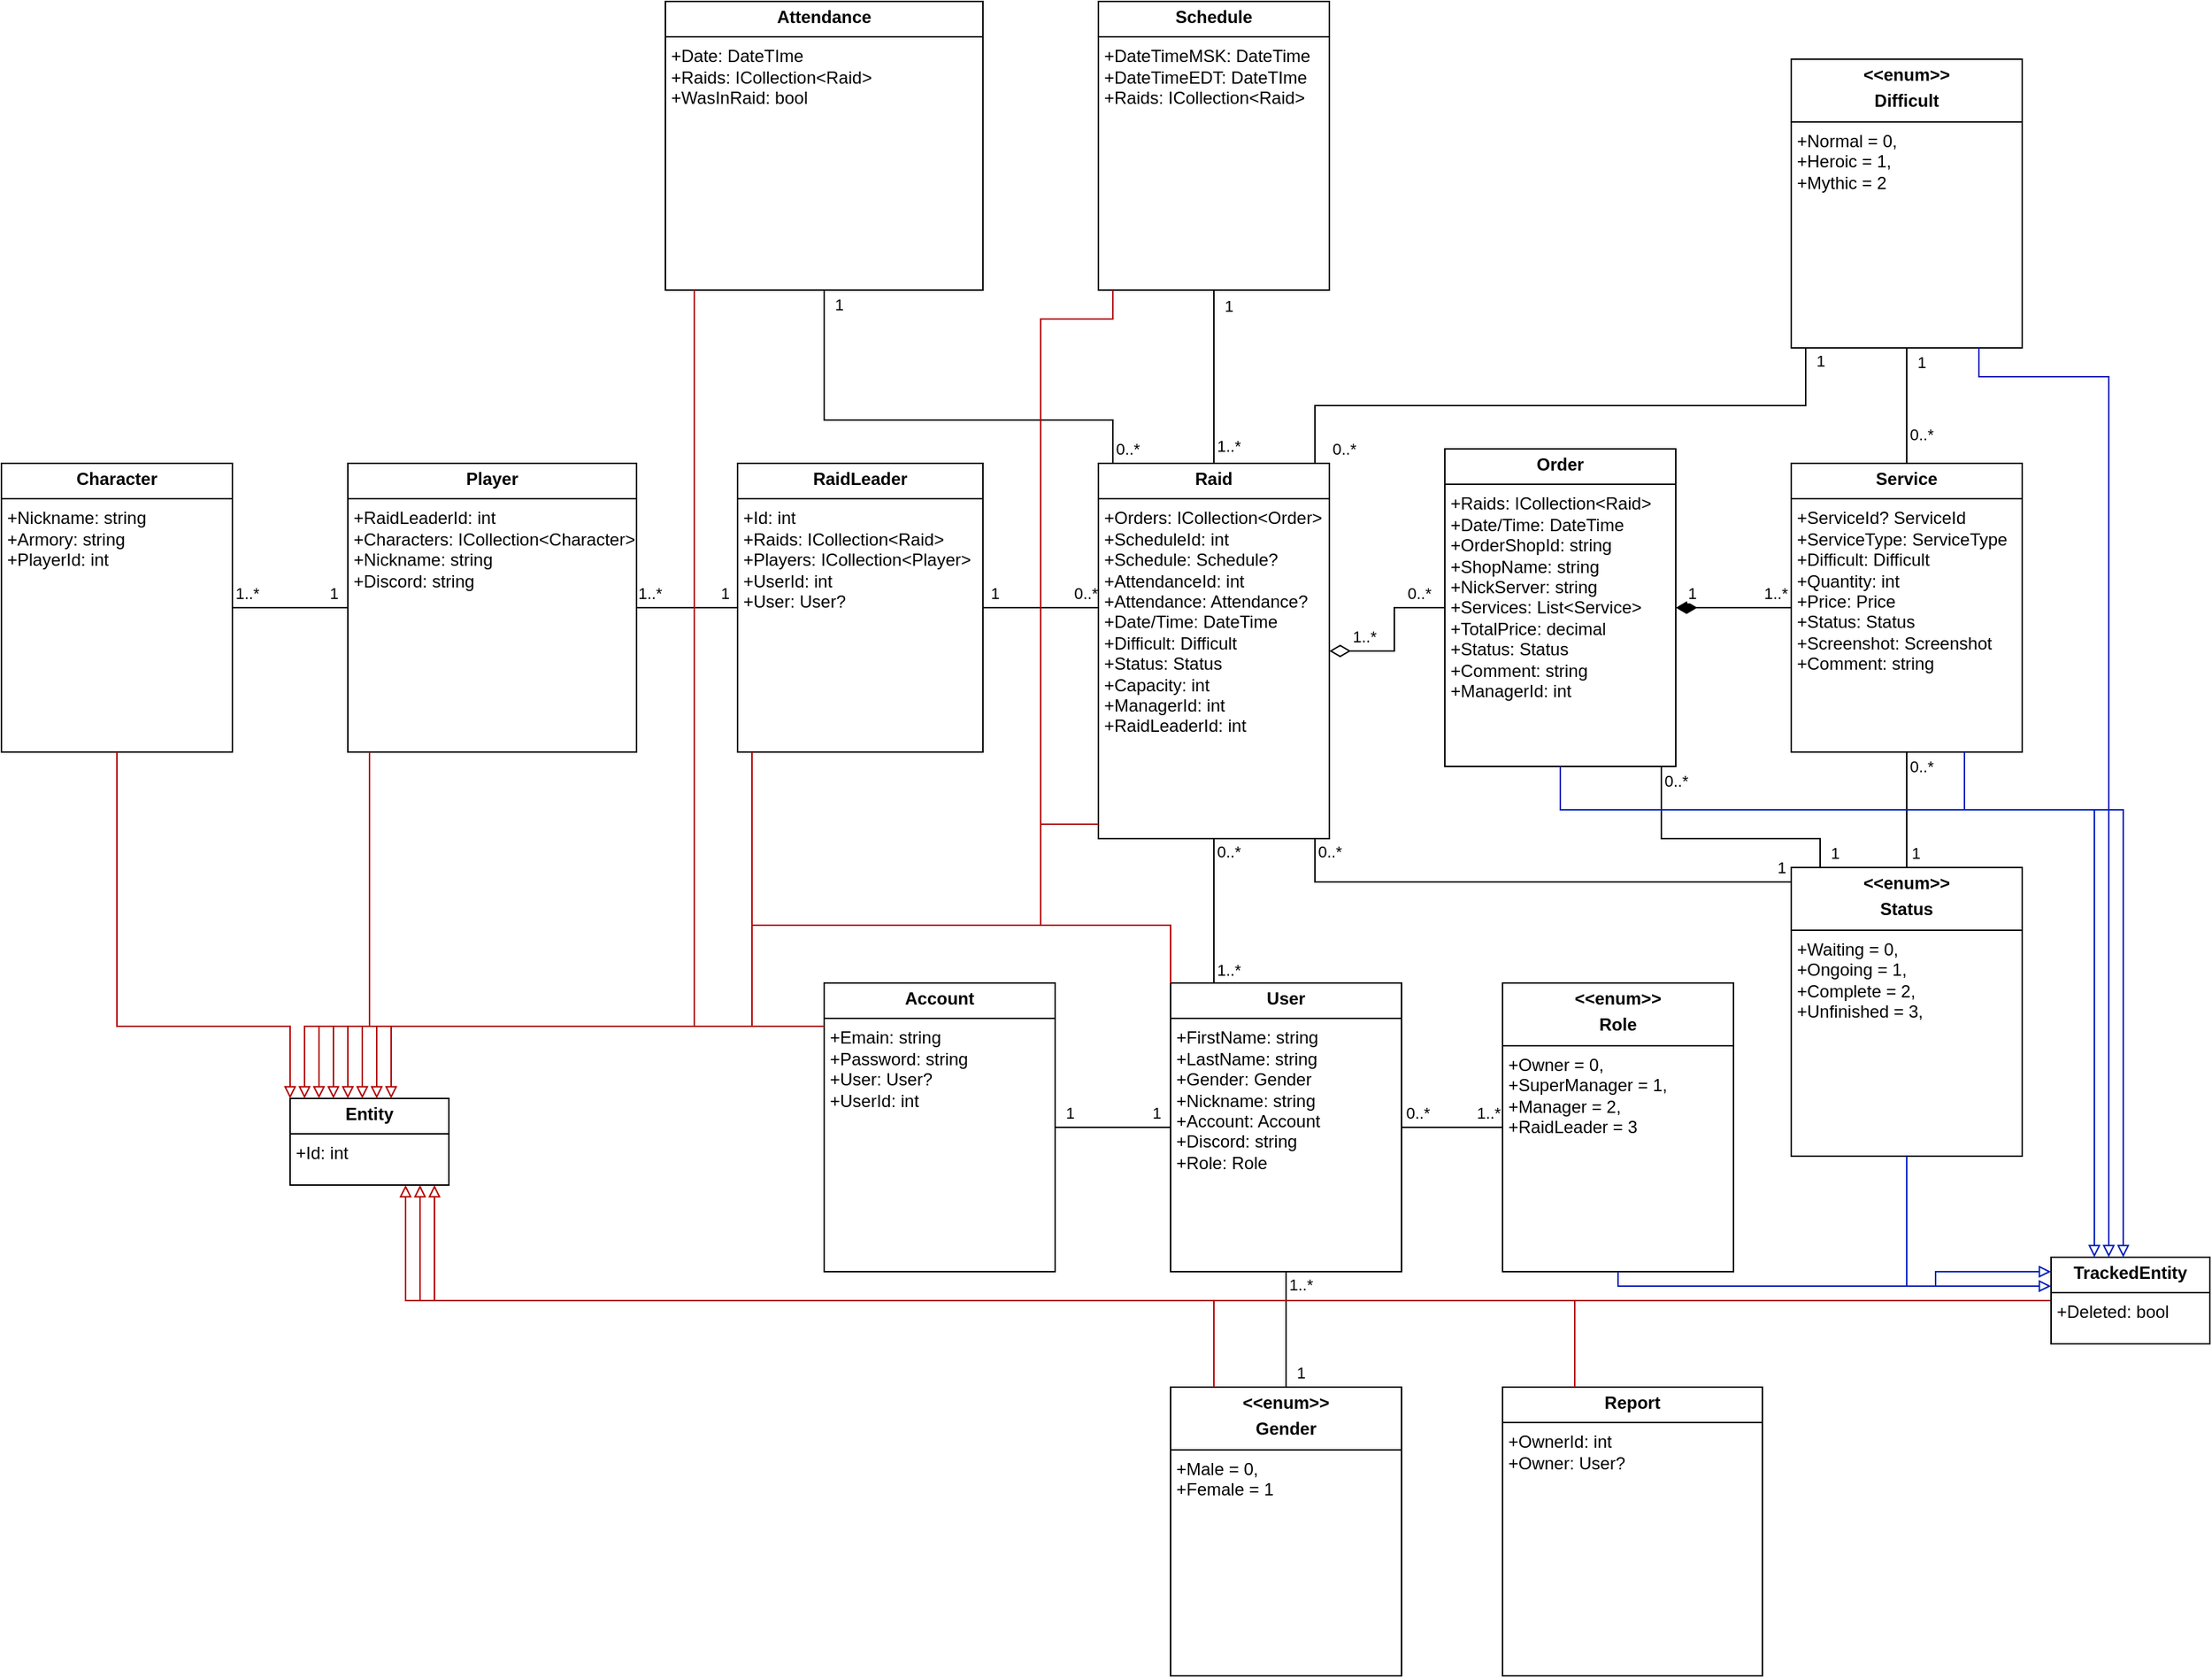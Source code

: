 <mxfile version="24.4.4" type="device">
  <diagram id="77C288hJzW4obfr29q6k" name="Страница — 1">
    <mxGraphModel dx="2595" dy="1624" grid="1" gridSize="10" guides="1" tooltips="1" connect="1" arrows="1" fold="1" page="1" pageScale="1" pageWidth="1169" pageHeight="827" math="0" shadow="0">
      <root>
        <mxCell id="0" />
        <mxCell id="1" parent="0" />
        <mxCell id="-LpLI6Wsh7tTM9T4UiT6-4" value="" style="edgeStyle=orthogonalEdgeStyle;rounded=0;orthogonalLoop=1;jettySize=auto;html=1;endArrow=diamondThin;endFill=0;startSize=6;endSize=12;" parent="1" source="k0Ee0VnrwTGtNqlD-m8w-1" target="zQSbb0ZGz_UOgyu7kRaQ-18" edge="1">
          <mxGeometry relative="1" as="geometry" />
        </mxCell>
        <mxCell id="-LpLI6Wsh7tTM9T4UiT6-5" value="1..*" style="edgeLabel;html=1;align=center;verticalAlign=middle;resizable=0;points=[];" parent="-LpLI6Wsh7tTM9T4UiT6-4" vertex="1" connectable="0">
          <mxGeometry x="0.757" relative="1" as="geometry">
            <mxPoint x="10" y="-10" as="offset" />
          </mxGeometry>
        </mxCell>
        <mxCell id="-LpLI6Wsh7tTM9T4UiT6-6" value="0..*" style="edgeLabel;html=1;align=center;verticalAlign=middle;resizable=0;points=[];" parent="-LpLI6Wsh7tTM9T4UiT6-4" vertex="1" connectable="0">
          <mxGeometry x="-0.443" y="1" relative="1" as="geometry">
            <mxPoint x="12" y="-11" as="offset" />
          </mxGeometry>
        </mxCell>
        <mxCell id="k0Ee0VnrwTGtNqlD-m8w-1" value="&lt;p style=&quot;margin:0px;margin-top:4px;text-align:center;&quot;&gt;&lt;b&gt;Order&lt;/b&gt;&lt;/p&gt;&lt;hr size=&quot;1&quot; style=&quot;border-style:solid;&quot;&gt;&lt;p style=&quot;margin:0px;margin-left:4px;&quot;&gt;+Raids: ICollection&amp;lt;Raid&amp;gt;&lt;/p&gt;&lt;p style=&quot;margin:0px;margin-left:4px;&quot;&gt;&lt;span style=&quot;background-color: initial;&quot;&gt;+Date/Time: DateTime&lt;/span&gt;&lt;br&gt;&lt;/p&gt;&lt;p style=&quot;margin:0px;margin-left:4px;&quot;&gt;+OrderShopId: string&lt;/p&gt;&lt;p style=&quot;margin:0px;margin-left:4px;&quot;&gt;+ShopName: string&lt;/p&gt;&lt;p style=&quot;margin:0px;margin-left:4px;&quot;&gt;+NickServer: string&lt;/p&gt;&lt;p style=&quot;margin:0px;margin-left:4px;&quot;&gt;+Services: List&amp;lt;Service&amp;gt;&lt;br&gt;+TotalPrice: decimal&lt;/p&gt;&lt;p style=&quot;margin:0px;margin-left:4px;&quot;&gt;+Status: Status&lt;/p&gt;&lt;p style=&quot;margin:0px;margin-left:4px;&quot;&gt;+Comment: string&lt;/p&gt;&lt;p style=&quot;margin:0px;margin-left:4px;&quot;&gt;+ManagerId: int&lt;/p&gt;" style="verticalAlign=top;align=left;overflow=fill;html=1;whiteSpace=wrap;" parent="1" vertex="1">
          <mxGeometry x="960" y="110" width="160" height="220" as="geometry" />
        </mxCell>
        <mxCell id="-LpLI6Wsh7tTM9T4UiT6-1" style="edgeStyle=orthogonalEdgeStyle;rounded=0;orthogonalLoop=1;jettySize=auto;html=1;endArrow=diamondThin;endFill=1;startSize=6;endSize=12;" parent="1" source="k0Ee0VnrwTGtNqlD-m8w-2" target="k0Ee0VnrwTGtNqlD-m8w-1" edge="1">
          <mxGeometry relative="1" as="geometry" />
        </mxCell>
        <mxCell id="-LpLI6Wsh7tTM9T4UiT6-2" value="1" style="edgeLabel;html=1;align=center;verticalAlign=middle;resizable=0;points=[];" parent="-LpLI6Wsh7tTM9T4UiT6-1" vertex="1" connectable="0">
          <mxGeometry x="0.617" relative="1" as="geometry">
            <mxPoint x="-5" y="-10" as="offset" />
          </mxGeometry>
        </mxCell>
        <mxCell id="-LpLI6Wsh7tTM9T4UiT6-3" value="1..*" style="edgeLabel;html=1;align=center;verticalAlign=middle;resizable=0;points=[];" parent="-LpLI6Wsh7tTM9T4UiT6-1" vertex="1" connectable="0">
          <mxGeometry x="-0.717" y="-1" relative="1" as="geometry">
            <mxPoint y="-9" as="offset" />
          </mxGeometry>
        </mxCell>
        <mxCell id="k0Ee0VnrwTGtNqlD-m8w-2" value="&lt;p style=&quot;margin:0px;margin-top:4px;text-align:center;&quot;&gt;&lt;b&gt;Service&lt;/b&gt;&lt;/p&gt;&lt;hr size=&quot;1&quot; style=&quot;border-style:solid;&quot;&gt;&lt;p style=&quot;margin:0px;margin-left:4px;&quot;&gt;+ServiceId? ServiceId&lt;/p&gt;&lt;p style=&quot;margin:0px;margin-left:4px;&quot;&gt;+ServiceType: ServiceType&lt;/p&gt;&lt;p style=&quot;margin:0px;margin-left:4px;&quot;&gt;+Difficult: Difficult&lt;/p&gt;&lt;p style=&quot;margin:0px;margin-left:4px;&quot;&gt;+Quantity: int&lt;/p&gt;&lt;p style=&quot;margin:0px;margin-left:4px;&quot;&gt;+Price: Price&lt;br&gt;+Status: Status&lt;/p&gt;&lt;p style=&quot;margin:0px;margin-left:4px;&quot;&gt;+Screenshot: Screenshot&lt;br&gt;&lt;/p&gt;&lt;p style=&quot;margin:0px;margin-left:4px;&quot;&gt;+Comment: string&lt;/p&gt;&lt;p style=&quot;margin:0px;margin-left:4px;&quot;&gt;&lt;br&gt;&lt;/p&gt;&lt;p style=&quot;margin:0px;margin-left:4px;&quot;&gt;&lt;br&gt;&lt;/p&gt;" style="verticalAlign=top;align=left;overflow=fill;html=1;whiteSpace=wrap;" parent="1" vertex="1">
          <mxGeometry x="1200" y="120" width="160" height="200" as="geometry" />
        </mxCell>
        <mxCell id="-LpLI6Wsh7tTM9T4UiT6-44" value="" style="edgeStyle=orthogonalEdgeStyle;rounded=0;orthogonalLoop=1;jettySize=auto;html=1;endArrow=none;endFill=0;" parent="1" source="zQSbb0ZGz_UOgyu7kRaQ-4" target="_yLJsXM8asYsxj5FulAV-17" edge="1">
          <mxGeometry relative="1" as="geometry" />
        </mxCell>
        <mxCell id="-LpLI6Wsh7tTM9T4UiT6-45" value="1" style="edgeLabel;html=1;align=center;verticalAlign=middle;resizable=0;points=[];" parent="-LpLI6Wsh7tTM9T4UiT6-44" vertex="1" connectable="0">
          <mxGeometry x="0.529" y="1" relative="1" as="geometry">
            <mxPoint x="9" y="9" as="offset" />
          </mxGeometry>
        </mxCell>
        <mxCell id="-LpLI6Wsh7tTM9T4UiT6-46" value="1..*" style="edgeLabel;html=1;align=center;verticalAlign=middle;resizable=0;points=[];" parent="-LpLI6Wsh7tTM9T4UiT6-44" vertex="1" connectable="0">
          <mxGeometry x="-0.775" y="1" relative="1" as="geometry">
            <mxPoint x="9" as="offset" />
          </mxGeometry>
        </mxCell>
        <mxCell id="-LpLI6Wsh7tTM9T4UiT6-47" value="" style="edgeStyle=orthogonalEdgeStyle;rounded=0;orthogonalLoop=1;jettySize=auto;html=1;endArrow=none;endFill=0;" parent="1" source="zQSbb0ZGz_UOgyu7kRaQ-4" target="_yLJsXM8asYsxj5FulAV-16" edge="1">
          <mxGeometry relative="1" as="geometry" />
        </mxCell>
        <mxCell id="-LpLI6Wsh7tTM9T4UiT6-48" value="1" style="edgeLabel;html=1;align=center;verticalAlign=middle;resizable=0;points=[];" parent="-LpLI6Wsh7tTM9T4UiT6-47" vertex="1" connectable="0">
          <mxGeometry x="-0.232" relative="1" as="geometry">
            <mxPoint x="20" y="-10" as="offset" />
          </mxGeometry>
        </mxCell>
        <mxCell id="-LpLI6Wsh7tTM9T4UiT6-49" value="1" style="edgeLabel;html=1;align=center;verticalAlign=middle;resizable=0;points=[];" parent="-LpLI6Wsh7tTM9T4UiT6-47" vertex="1" connectable="0">
          <mxGeometry x="0.508" y="2" relative="1" as="geometry">
            <mxPoint x="-10" y="-12" as="offset" />
          </mxGeometry>
        </mxCell>
        <mxCell id="OjiHCSG1bCC7971OdLfZ-1" style="edgeStyle=orthogonalEdgeStyle;rounded=0;orthogonalLoop=1;jettySize=auto;html=1;endArrow=none;endFill=0;" parent="1" source="zQSbb0ZGz_UOgyu7kRaQ-4" target="zQSbb0ZGz_UOgyu7kRaQ-18" edge="1">
          <mxGeometry relative="1" as="geometry">
            <Array as="points">
              <mxPoint x="800" y="450" />
              <mxPoint x="800" y="450" />
            </Array>
          </mxGeometry>
        </mxCell>
        <mxCell id="OjiHCSG1bCC7971OdLfZ-5" value="0..*" style="edgeLabel;html=1;align=center;verticalAlign=middle;resizable=0;points=[];" parent="OjiHCSG1bCC7971OdLfZ-1" vertex="1" connectable="0">
          <mxGeometry x="0.825" relative="1" as="geometry">
            <mxPoint x="10" as="offset" />
          </mxGeometry>
        </mxCell>
        <mxCell id="OjiHCSG1bCC7971OdLfZ-6" value="1..*" style="edgeLabel;html=1;align=center;verticalAlign=middle;resizable=0;points=[];" parent="OjiHCSG1bCC7971OdLfZ-1" vertex="1" connectable="0">
          <mxGeometry x="-0.819" relative="1" as="geometry">
            <mxPoint x="10" as="offset" />
          </mxGeometry>
        </mxCell>
        <mxCell id="zQSbb0ZGz_UOgyu7kRaQ-4" value="&lt;p style=&quot;margin:0px;margin-top:4px;text-align:center;&quot;&gt;&lt;b&gt;User&lt;/b&gt;&lt;/p&gt;&lt;hr size=&quot;1&quot; style=&quot;border-style:solid;&quot;&gt;&lt;p style=&quot;margin:0px;margin-left:4px;&quot;&gt;+FirstName: string&lt;br&gt;+LastName: string&lt;br&gt;+Gender: Gender&lt;/p&gt;&lt;p style=&quot;margin:0px;margin-left:4px;&quot;&gt;+Nickname: string&lt;br&gt;&lt;/p&gt;&lt;p style=&quot;margin:0px;margin-left:4px;&quot;&gt;+Account: Account&lt;/p&gt;&lt;p style=&quot;margin: 0px 0px 0px 4px;&quot;&gt;+Discord: string&lt;/p&gt;&lt;p style=&quot;margin: 0px 0px 0px 4px;&quot;&gt;+Role: Role&lt;/p&gt;&lt;div&gt;&lt;br&gt;&lt;/div&gt;&lt;div&gt;&lt;br&gt;&lt;/div&gt;" style="verticalAlign=top;align=left;overflow=fill;html=1;whiteSpace=wrap;" parent="1" vertex="1">
          <mxGeometry x="770" y="480" width="160" height="200" as="geometry" />
        </mxCell>
        <mxCell id="-LpLI6Wsh7tTM9T4UiT6-7" value="" style="edgeStyle=orthogonalEdgeStyle;rounded=0;orthogonalLoop=1;jettySize=auto;html=1;endArrow=none;endFill=0;" parent="1" source="zQSbb0ZGz_UOgyu7kRaQ-18" target="zQSbb0ZGz_UOgyu7kRaQ-19" edge="1">
          <mxGeometry relative="1" as="geometry">
            <Array as="points">
              <mxPoint x="680" y="220" />
              <mxPoint x="680" y="220" />
            </Array>
          </mxGeometry>
        </mxCell>
        <mxCell id="-LpLI6Wsh7tTM9T4UiT6-8" value="1" style="edgeLabel;html=1;align=center;verticalAlign=middle;resizable=0;points=[];" parent="-LpLI6Wsh7tTM9T4UiT6-7" vertex="1" connectable="0">
          <mxGeometry x="0.785" relative="1" as="geometry">
            <mxPoint x="-1" y="-10" as="offset" />
          </mxGeometry>
        </mxCell>
        <mxCell id="-LpLI6Wsh7tTM9T4UiT6-9" value="0..*" style="edgeLabel;html=1;align=center;verticalAlign=middle;resizable=0;points=[];" parent="-LpLI6Wsh7tTM9T4UiT6-7" vertex="1" connectable="0">
          <mxGeometry x="-0.829" y="-3" relative="1" as="geometry">
            <mxPoint x="-2" y="-7" as="offset" />
          </mxGeometry>
        </mxCell>
        <mxCell id="-LpLI6Wsh7tTM9T4UiT6-10" value="" style="edgeStyle=orthogonalEdgeStyle;rounded=0;orthogonalLoop=1;jettySize=auto;html=1;endArrow=none;endFill=0;" parent="1" source="zQSbb0ZGz_UOgyu7kRaQ-18" target="zQSbb0ZGz_UOgyu7kRaQ-33" edge="1">
          <mxGeometry relative="1" as="geometry" />
        </mxCell>
        <mxCell id="-LpLI6Wsh7tTM9T4UiT6-11" value="1" style="edgeLabel;html=1;align=center;verticalAlign=middle;resizable=0;points=[];" parent="-LpLI6Wsh7tTM9T4UiT6-10" vertex="1" connectable="0">
          <mxGeometry x="0.746" relative="1" as="geometry">
            <mxPoint x="10" y="-4" as="offset" />
          </mxGeometry>
        </mxCell>
        <mxCell id="-LpLI6Wsh7tTM9T4UiT6-12" value="1..*" style="edgeLabel;html=1;align=center;verticalAlign=middle;resizable=0;points=[];" parent="-LpLI6Wsh7tTM9T4UiT6-10" vertex="1" connectable="0">
          <mxGeometry x="-0.527" y="-2" relative="1" as="geometry">
            <mxPoint x="8" y="16" as="offset" />
          </mxGeometry>
        </mxCell>
        <mxCell id="zQSbb0ZGz_UOgyu7kRaQ-18" value="&lt;p style=&quot;margin:0px;margin-top:4px;text-align:center;&quot;&gt;&lt;b&gt;Raid&lt;/b&gt;&lt;/p&gt;&lt;hr size=&quot;1&quot; style=&quot;border-style:solid;&quot;&gt;&lt;p style=&quot;margin:0px;margin-left:4px;&quot;&gt;&lt;span style=&quot;background-color: initial;&quot;&gt;+Orders: ICollection&amp;lt;Order&amp;gt;&lt;/span&gt;&lt;/p&gt;&lt;p style=&quot;margin:0px;margin-left:4px;&quot;&gt;+ScheduleId: int&lt;/p&gt;&lt;p style=&quot;margin:0px;margin-left:4px;&quot;&gt;+Schedule: Schedule?&lt;/p&gt;&lt;p style=&quot;margin:0px;margin-left:4px;&quot;&gt;+AttendanceId: int&lt;/p&gt;&lt;p style=&quot;margin:0px;margin-left:4px;&quot;&gt;+Attendance: Attendance?&lt;/p&gt;&lt;p style=&quot;margin:0px;margin-left:4px;&quot;&gt;&lt;span style=&quot;background-color: initial;&quot;&gt;+Date/Time: DateTime&lt;/span&gt;&lt;/p&gt;&lt;p style=&quot;margin:0px;margin-left:4px;&quot;&gt;+Difficult: Difficult&lt;/p&gt;&lt;p style=&quot;margin:0px;margin-left:4px;&quot;&gt;+Status: Status&lt;/p&gt;&lt;p style=&quot;margin:0px;margin-left:4px;&quot;&gt;+Capacity: int&lt;/p&gt;&lt;p style=&quot;margin:0px;margin-left:4px;&quot;&gt;+ManagerId: int&lt;/p&gt;&lt;p style=&quot;margin:0px;margin-left:4px;&quot;&gt;&lt;span style=&quot;background-color: initial;&quot;&gt;+RaidLeaderId: int&lt;/span&gt;&lt;/p&gt;&lt;p style=&quot;margin:0px;margin-left:4px;&quot;&gt;&lt;br&gt;&lt;/p&gt;" style="verticalAlign=top;align=left;overflow=fill;html=1;whiteSpace=wrap;" parent="1" vertex="1">
          <mxGeometry x="720" y="120" width="160" height="260" as="geometry" />
        </mxCell>
        <mxCell id="zQSbb0ZGz_UOgyu7kRaQ-19" value="&lt;p style=&quot;margin:0px;margin-top:4px;text-align:center;&quot;&gt;&lt;b&gt;RaidLeader&lt;/b&gt;&lt;/p&gt;&lt;hr size=&quot;1&quot; style=&quot;border-style:solid;&quot;&gt;&lt;p style=&quot;margin:0px;margin-left:4px;&quot;&gt;+Id: int&lt;/p&gt;&lt;p style=&quot;margin:0px;margin-left:4px;&quot;&gt;+Raids: ICollection&amp;lt;Raid&amp;gt;&lt;/p&gt;&lt;p style=&quot;margin:0px;margin-left:4px;&quot;&gt;+Players: ICollection&amp;lt;Player&amp;gt;&lt;/p&gt;&lt;p style=&quot;margin:0px;margin-left:4px;&quot;&gt;+UserId: int&lt;/p&gt;&lt;p style=&quot;margin:0px;margin-left:4px;&quot;&gt;+User: User?&lt;/p&gt;" style="verticalAlign=top;align=left;overflow=fill;html=1;whiteSpace=wrap;" parent="1" vertex="1">
          <mxGeometry x="470" y="120" width="170" height="200" as="geometry" />
        </mxCell>
        <mxCell id="-LpLI6Wsh7tTM9T4UiT6-20" value="1" style="edgeStyle=orthogonalEdgeStyle;rounded=0;orthogonalLoop=1;jettySize=auto;html=1;endArrow=none;endFill=0;" parent="1" source="zQSbb0ZGz_UOgyu7kRaQ-20" target="zQSbb0ZGz_UOgyu7kRaQ-18" edge="1">
          <mxGeometry x="-0.938" y="10" relative="1" as="geometry">
            <Array as="points">
              <mxPoint x="530" y="90" />
              <mxPoint x="730" y="90" />
            </Array>
            <mxPoint as="offset" />
          </mxGeometry>
        </mxCell>
        <mxCell id="-LpLI6Wsh7tTM9T4UiT6-21" value="0..*" style="edgeLabel;html=1;align=center;verticalAlign=middle;resizable=0;points=[];" parent="-LpLI6Wsh7tTM9T4UiT6-20" vertex="1" connectable="0">
          <mxGeometry x="0.947" y="3" relative="1" as="geometry">
            <mxPoint x="7" y="-2" as="offset" />
          </mxGeometry>
        </mxCell>
        <mxCell id="zQSbb0ZGz_UOgyu7kRaQ-20" value="&lt;p style=&quot;margin:0px;margin-top:4px;text-align:center;&quot;&gt;&lt;b&gt;Attendance&lt;/b&gt;&lt;/p&gt;&lt;hr size=&quot;1&quot; style=&quot;border-style:solid;&quot;&gt;&lt;p style=&quot;margin:0px;margin-left:4px;&quot;&gt;&lt;span style=&quot;background-color: initial;&quot;&gt;+Date: DateTIme&lt;/span&gt;&lt;br&gt;&lt;/p&gt;&lt;p style=&quot;margin:0px;margin-left:4px;&quot;&gt;+Raids: ICollection&amp;lt;Raid&amp;gt;&lt;/p&gt;&lt;p style=&quot;margin:0px;margin-left:4px;&quot;&gt;+WasInRaid: bool&lt;/p&gt;" style="verticalAlign=top;align=left;overflow=fill;html=1;whiteSpace=wrap;" parent="1" vertex="1">
          <mxGeometry x="420" y="-200" width="220" height="200" as="geometry" />
        </mxCell>
        <mxCell id="-LpLI6Wsh7tTM9T4UiT6-14" value="" style="edgeStyle=orthogonalEdgeStyle;rounded=0;orthogonalLoop=1;jettySize=auto;html=1;endArrow=none;endFill=0;" parent="1" source="zQSbb0ZGz_UOgyu7kRaQ-21" target="zQSbb0ZGz_UOgyu7kRaQ-19" edge="1">
          <mxGeometry relative="1" as="geometry" />
        </mxCell>
        <mxCell id="-LpLI6Wsh7tTM9T4UiT6-15" value="1" style="edgeLabel;html=1;align=center;verticalAlign=middle;resizable=0;points=[];" parent="-LpLI6Wsh7tTM9T4UiT6-14" vertex="1" connectable="0">
          <mxGeometry x="0.742" y="2" relative="1" as="geometry">
            <mxPoint y="-8" as="offset" />
          </mxGeometry>
        </mxCell>
        <mxCell id="-LpLI6Wsh7tTM9T4UiT6-16" value="1..*" style="edgeLabel;html=1;align=center;verticalAlign=middle;resizable=0;points=[];" parent="-LpLI6Wsh7tTM9T4UiT6-14" vertex="1" connectable="0">
          <mxGeometry x="-0.738" y="2" relative="1" as="geometry">
            <mxPoint y="-8" as="offset" />
          </mxGeometry>
        </mxCell>
        <mxCell id="-LpLI6Wsh7tTM9T4UiT6-17" value="" style="edgeStyle=orthogonalEdgeStyle;rounded=0;orthogonalLoop=1;jettySize=auto;html=1;endArrow=none;endFill=0;" parent="1" source="zQSbb0ZGz_UOgyu7kRaQ-21" target="zQSbb0ZGz_UOgyu7kRaQ-22" edge="1">
          <mxGeometry relative="1" as="geometry" />
        </mxCell>
        <mxCell id="-LpLI6Wsh7tTM9T4UiT6-18" value="1..*" style="edgeLabel;html=1;align=center;verticalAlign=middle;resizable=0;points=[];" parent="-LpLI6Wsh7tTM9T4UiT6-17" vertex="1" connectable="0">
          <mxGeometry x="0.613" relative="1" as="geometry">
            <mxPoint x="-6" y="-10" as="offset" />
          </mxGeometry>
        </mxCell>
        <mxCell id="-LpLI6Wsh7tTM9T4UiT6-19" value="1" style="edgeLabel;html=1;align=center;verticalAlign=middle;resizable=0;points=[];" parent="-LpLI6Wsh7tTM9T4UiT6-17" vertex="1" connectable="0">
          <mxGeometry x="-0.471" y="2" relative="1" as="geometry">
            <mxPoint x="11" y="-12" as="offset" />
          </mxGeometry>
        </mxCell>
        <mxCell id="zQSbb0ZGz_UOgyu7kRaQ-21" value="&lt;p style=&quot;margin:0px;margin-top:4px;text-align:center;&quot;&gt;&lt;b&gt;Player&lt;/b&gt;&lt;/p&gt;&lt;hr size=&quot;1&quot; style=&quot;border-style:solid;&quot;&gt;&lt;p style=&quot;margin:0px;margin-left:4px;&quot;&gt;+RaidLeaderId: int&lt;br&gt;&lt;/p&gt;&lt;p style=&quot;margin:0px;margin-left:4px;&quot;&gt;+Characters: ICollection&amp;lt;Character&amp;gt;&lt;br&gt;&lt;/p&gt;&lt;p style=&quot;margin:0px;margin-left:4px;&quot;&gt;+Nickname: string&lt;/p&gt;&lt;p style=&quot;margin:0px;margin-left:4px;&quot;&gt;+Discord: string&lt;/p&gt;&lt;p style=&quot;margin:0px;margin-left:4px;&quot;&gt;&lt;br&gt;&lt;/p&gt;" style="verticalAlign=top;align=left;overflow=fill;html=1;whiteSpace=wrap;" parent="1" vertex="1">
          <mxGeometry x="200" y="120" width="200" height="200" as="geometry" />
        </mxCell>
        <mxCell id="zQSbb0ZGz_UOgyu7kRaQ-22" value="&lt;p style=&quot;margin:0px;margin-top:4px;text-align:center;&quot;&gt;&lt;b&gt;Character&lt;/b&gt;&lt;/p&gt;&lt;hr size=&quot;1&quot; style=&quot;border-style:solid;&quot;&gt;&lt;p style=&quot;margin:0px;margin-left:4px;&quot;&gt;+Nickname: string&lt;br&gt;+Armory: string&lt;br&gt;+PlayerId: int&lt;/p&gt;" style="verticalAlign=top;align=left;overflow=fill;html=1;whiteSpace=wrap;" parent="1" vertex="1">
          <mxGeometry x="-40" y="120" width="160" height="200" as="geometry" />
        </mxCell>
        <mxCell id="zQSbb0ZGz_UOgyu7kRaQ-32" value="&lt;p style=&quot;margin:0px;margin-top:4px;text-align:center;&quot;&gt;&lt;b&gt;Report&lt;/b&gt;&lt;/p&gt;&lt;hr size=&quot;1&quot; style=&quot;border-style:solid;&quot;&gt;&lt;p style=&quot;margin:0px;margin-left:4px;&quot;&gt;&lt;span style=&quot;background-color: initial;&quot;&gt;+OwnerId: int&lt;/span&gt;&lt;br&gt;&lt;/p&gt;&lt;p style=&quot;margin:0px;margin-left:4px;&quot;&gt;+Owner: User?&lt;/p&gt;" style="verticalAlign=top;align=left;overflow=fill;html=1;whiteSpace=wrap;" parent="1" vertex="1">
          <mxGeometry x="1000" y="760" width="180" height="200" as="geometry" />
        </mxCell>
        <mxCell id="zQSbb0ZGz_UOgyu7kRaQ-33" value="&lt;p style=&quot;margin:0px;margin-top:4px;text-align:center;&quot;&gt;&lt;b&gt;Schedule&lt;/b&gt;&lt;/p&gt;&lt;hr size=&quot;1&quot; style=&quot;border-style:solid;&quot;&gt;&lt;p style=&quot;margin:0px;margin-left:4px;&quot;&gt;&lt;span style=&quot;background-color: initial;&quot;&gt;+DateTimeMSK: DateTime&lt;/span&gt;&lt;br&gt;&lt;/p&gt;&lt;p style=&quot;margin:0px;margin-left:4px;&quot;&gt;+DateTimeEDT: DateTIme&lt;/p&gt;&lt;p style=&quot;margin:0px;margin-left:4px;&quot;&gt;+Raids: ICollection&amp;lt;Raid&amp;gt;&lt;/p&gt;" style="verticalAlign=top;align=left;overflow=fill;html=1;whiteSpace=wrap;" parent="1" vertex="1">
          <mxGeometry x="720" y="-200" width="160" height="200" as="geometry" />
        </mxCell>
        <mxCell id="zQSbb0ZGz_UOgyu7kRaQ-40" value="&lt;p style=&quot;margin:0px;margin-top:4px;text-align:center;&quot;&gt;&lt;b&gt;&amp;lt;&amp;lt;enum&amp;gt;&amp;gt;&lt;/b&gt;&lt;/p&gt;&lt;p style=&quot;margin:0px;margin-top:4px;text-align:center;&quot;&gt;&lt;b&gt;Difficult&lt;/b&gt;&lt;/p&gt;&lt;hr size=&quot;1&quot; style=&quot;border-style:solid;&quot;&gt;&lt;p style=&quot;margin:0px;margin-left:4px;&quot;&gt;+Normal = 0,&lt;/p&gt;&lt;p style=&quot;margin:0px;margin-left:4px;&quot;&gt;+Heroic = 1,&lt;/p&gt;&lt;p style=&quot;margin:0px;margin-left:4px;&quot;&gt;+Mythic = 2&lt;/p&gt;&lt;p style=&quot;margin:0px;margin-left:4px;&quot;&gt;&lt;br&gt;&lt;/p&gt;" style="verticalAlign=top;align=left;overflow=fill;html=1;whiteSpace=wrap;" parent="1" vertex="1">
          <mxGeometry x="1200" y="-160" width="160" height="200" as="geometry" />
        </mxCell>
        <mxCell id="zQSbb0ZGz_UOgyu7kRaQ-43" value="&lt;p style=&quot;margin:0px;margin-top:4px;text-align:center;&quot;&gt;&lt;b&gt;&amp;lt;&amp;lt;enum&amp;gt;&amp;gt;&lt;/b&gt;&lt;/p&gt;&lt;p style=&quot;margin:0px;margin-top:4px;text-align:center;&quot;&gt;&lt;b&gt;Status&lt;/b&gt;&lt;/p&gt;&lt;hr size=&quot;1&quot; style=&quot;border-style:solid;&quot;&gt;&lt;p style=&quot;margin:0px;margin-left:4px;&quot;&gt;+Waiting = 0,&lt;/p&gt;&lt;p style=&quot;margin:0px;margin-left:4px;&quot;&gt;+Ongoing = 1,&lt;/p&gt;&lt;p style=&quot;margin:0px;margin-left:4px;&quot;&gt;+Complete = 2,&lt;/p&gt;&lt;p style=&quot;margin:0px;margin-left:4px;&quot;&gt;+Unfinished = 3,&lt;/p&gt;&lt;p style=&quot;margin:0px;margin-left:4px;&quot;&gt;&lt;br&gt;&lt;/p&gt;&lt;p style=&quot;margin:0px;margin-left:4px;&quot;&gt;&lt;br&gt;&lt;/p&gt;" style="verticalAlign=top;align=left;overflow=fill;html=1;whiteSpace=wrap;" parent="1" vertex="1">
          <mxGeometry x="1200" y="400" width="160" height="200" as="geometry" />
        </mxCell>
        <mxCell id="_yLJsXM8asYsxj5FulAV-16" value="&lt;p style=&quot;margin:0px;margin-top:4px;text-align:center;&quot;&gt;&lt;b&gt;Account&lt;/b&gt;&lt;/p&gt;&lt;hr size=&quot;1&quot; style=&quot;border-style:solid;&quot;&gt;&lt;p style=&quot;margin:0px;margin-left:4px;&quot;&gt;+Emain: string&lt;/p&gt;&lt;p style=&quot;margin:0px;margin-left:4px;&quot;&gt;+Password: string&lt;/p&gt;&lt;p style=&quot;margin:0px;margin-left:4px;&quot;&gt;+User: User?&lt;/p&gt;&lt;p style=&quot;margin:0px;margin-left:4px;&quot;&gt;+UserId: int&lt;/p&gt;&lt;p style=&quot;margin:0px;margin-left:4px;&quot;&gt;&lt;br&gt;&lt;/p&gt;&lt;p style=&quot;margin:0px;margin-left:4px;&quot;&gt;&lt;br&gt;&lt;/p&gt;" style="verticalAlign=top;align=left;overflow=fill;html=1;whiteSpace=wrap;" parent="1" vertex="1">
          <mxGeometry x="530" y="480" width="160" height="200" as="geometry" />
        </mxCell>
        <mxCell id="_yLJsXM8asYsxj5FulAV-17" value="&lt;p style=&quot;margin:0px;margin-top:4px;text-align:center;&quot;&gt;&lt;b&gt;&amp;lt;&amp;lt;enum&amp;gt;&amp;gt;&lt;/b&gt;&lt;/p&gt;&lt;p style=&quot;margin:0px;margin-top:4px;text-align:center;&quot;&gt;&lt;b&gt;Gender&lt;/b&gt;&lt;/p&gt;&lt;hr size=&quot;1&quot; style=&quot;border-style:solid;&quot;&gt;&lt;p style=&quot;margin:0px;margin-left:4px;&quot;&gt;+Male = 0,&lt;/p&gt;&lt;p style=&quot;margin:0px;margin-left:4px;&quot;&gt;+Female = 1&lt;/p&gt;&lt;p style=&quot;margin:0px;margin-left:4px;&quot;&gt;&lt;br&gt;&lt;/p&gt;&lt;p style=&quot;margin:0px;margin-left:4px;&quot;&gt;&lt;br&gt;&lt;/p&gt;" style="verticalAlign=top;align=left;overflow=fill;html=1;whiteSpace=wrap;" parent="1" vertex="1">
          <mxGeometry x="770" y="760" width="160" height="200" as="geometry" />
        </mxCell>
        <mxCell id="_yLJsXM8asYsxj5FulAV-26" value="&lt;p style=&quot;margin:0px;margin-top:4px;text-align:center;&quot;&gt;&lt;b&gt;&amp;lt;&amp;lt;enum&amp;gt;&amp;gt;&lt;/b&gt;&lt;/p&gt;&lt;p style=&quot;margin:0px;margin-top:4px;text-align:center;&quot;&gt;&lt;b&gt;Role&lt;/b&gt;&lt;/p&gt;&lt;hr size=&quot;1&quot; style=&quot;border-style:solid;&quot;&gt;&lt;p style=&quot;margin: 0px 0px 0px 4px;&quot;&gt;+Owner = 0,&lt;/p&gt;&lt;p style=&quot;margin: 0px 0px 0px 4px;&quot;&gt;+SuperManager = 1,&lt;/p&gt;&lt;p style=&quot;margin: 0px 0px 0px 4px;&quot;&gt;+Manager = 2,&lt;/p&gt;&lt;p style=&quot;margin: 0px 0px 0px 4px;&quot;&gt;+RaidLeader = 3&lt;/p&gt;&lt;p style=&quot;margin:0px;margin-left:4px;&quot;&gt;&lt;br&gt;&lt;/p&gt;" style="verticalAlign=top;align=left;overflow=fill;html=1;whiteSpace=wrap;" parent="1" vertex="1">
          <mxGeometry x="1000" y="480" width="160" height="200" as="geometry" />
        </mxCell>
        <mxCell id="_yLJsXM8asYsxj5FulAV-56" value="&lt;p style=&quot;margin:0px;margin-top:4px;text-align:center;&quot;&gt;&lt;b&gt;Entity&lt;/b&gt;&lt;/p&gt;&lt;hr size=&quot;1&quot; style=&quot;border-style:solid;&quot;&gt;&lt;p style=&quot;margin:0px;margin-left:4px;&quot;&gt;+Id: int&lt;/p&gt;" style="verticalAlign=top;align=left;overflow=fill;html=1;whiteSpace=wrap;" parent="1" vertex="1">
          <mxGeometry x="160" y="560" width="110" height="60" as="geometry" />
        </mxCell>
        <mxCell id="OjiHCSG1bCC7971OdLfZ-8" value="" style="edgeStyle=orthogonalEdgeStyle;rounded=0;orthogonalLoop=1;jettySize=auto;html=1;endArrow=block;endFill=0;fillColor=#e51400;strokeColor=#B20000;" parent="1" source="_yLJsXM8asYsxj5FulAV-57" target="_yLJsXM8asYsxj5FulAV-56" edge="1">
          <mxGeometry relative="1" as="geometry">
            <Array as="points">
              <mxPoint x="260" y="700" />
            </Array>
          </mxGeometry>
        </mxCell>
        <mxCell id="_yLJsXM8asYsxj5FulAV-57" value="&lt;p style=&quot;margin:0px;margin-top:4px;text-align:center;&quot;&gt;&lt;b&gt;TrackedEntity&lt;/b&gt;&lt;/p&gt;&lt;hr size=&quot;1&quot; style=&quot;border-style:solid;&quot;&gt;&lt;p style=&quot;margin:0px;margin-left:4px;&quot;&gt;+Deleted: bool&lt;/p&gt;" style="verticalAlign=top;align=left;overflow=fill;html=1;whiteSpace=wrap;" parent="1" vertex="1">
          <mxGeometry x="1380" y="670" width="110" height="60" as="geometry" />
        </mxCell>
        <mxCell id="-LpLI6Wsh7tTM9T4UiT6-22" value="" style="endArrow=none;html=1;rounded=0;startArrow=none;startFill=0;endSize=6;startSize=12;" parent="1" source="k0Ee0VnrwTGtNqlD-m8w-2" target="zQSbb0ZGz_UOgyu7kRaQ-40" edge="1">
          <mxGeometry width="50" height="50" relative="1" as="geometry">
            <mxPoint x="1090" y="180" as="sourcePoint" />
            <mxPoint x="1140" y="130" as="targetPoint" />
          </mxGeometry>
        </mxCell>
        <mxCell id="-LpLI6Wsh7tTM9T4UiT6-25" value="0..*" style="edgeLabel;html=1;align=center;verticalAlign=middle;resizable=0;points=[];" parent="-LpLI6Wsh7tTM9T4UiT6-22" vertex="1" connectable="0">
          <mxGeometry x="-0.765" relative="1" as="geometry">
            <mxPoint x="10" y="-11" as="offset" />
          </mxGeometry>
        </mxCell>
        <mxCell id="-LpLI6Wsh7tTM9T4UiT6-26" value="1" style="edgeLabel;html=1;align=center;verticalAlign=middle;resizable=0;points=[];" parent="-LpLI6Wsh7tTM9T4UiT6-22" vertex="1" connectable="0">
          <mxGeometry x="0.58" y="-2" relative="1" as="geometry">
            <mxPoint x="8" y="-7" as="offset" />
          </mxGeometry>
        </mxCell>
        <mxCell id="-LpLI6Wsh7tTM9T4UiT6-23" value="" style="endArrow=none;html=1;rounded=0;edgeStyle=orthogonalEdgeStyle;startArrow=none;startFill=0;startSize=12;" parent="1" source="zQSbb0ZGz_UOgyu7kRaQ-18" target="zQSbb0ZGz_UOgyu7kRaQ-40" edge="1">
          <mxGeometry width="50" height="50" relative="1" as="geometry">
            <mxPoint x="1290" y="130" as="sourcePoint" />
            <mxPoint x="1290" y="50" as="targetPoint" />
            <Array as="points">
              <mxPoint x="870" y="80" />
              <mxPoint x="1210" y="80" />
            </Array>
          </mxGeometry>
        </mxCell>
        <mxCell id="-LpLI6Wsh7tTM9T4UiT6-27" value="1" style="edgeLabel;html=1;align=center;verticalAlign=middle;resizable=0;points=[];" parent="-LpLI6Wsh7tTM9T4UiT6-23" vertex="1" connectable="0">
          <mxGeometry x="0.956" y="-2" relative="1" as="geometry">
            <mxPoint x="8" as="offset" />
          </mxGeometry>
        </mxCell>
        <mxCell id="-LpLI6Wsh7tTM9T4UiT6-28" value="0..*" style="edgeLabel;html=1;align=center;verticalAlign=middle;resizable=0;points=[];" parent="-LpLI6Wsh7tTM9T4UiT6-23" vertex="1" connectable="0">
          <mxGeometry x="-0.896" y="-4" relative="1" as="geometry">
            <mxPoint x="16" y="12" as="offset" />
          </mxGeometry>
        </mxCell>
        <mxCell id="-LpLI6Wsh7tTM9T4UiT6-29" value="" style="endArrow=none;html=1;rounded=0;startArrow=none;startFill=0;endSize=6;startSize=12;" parent="1" source="k0Ee0VnrwTGtNqlD-m8w-2" target="zQSbb0ZGz_UOgyu7kRaQ-43" edge="1">
          <mxGeometry width="50" height="50" relative="1" as="geometry">
            <mxPoint x="1290" y="130" as="sourcePoint" />
            <mxPoint x="1290" y="50" as="targetPoint" />
          </mxGeometry>
        </mxCell>
        <mxCell id="-LpLI6Wsh7tTM9T4UiT6-30" value="0..*" style="edgeLabel;html=1;align=center;verticalAlign=middle;resizable=0;points=[];" parent="-LpLI6Wsh7tTM9T4UiT6-29" vertex="1" connectable="0">
          <mxGeometry x="-0.765" relative="1" as="geometry">
            <mxPoint x="10" as="offset" />
          </mxGeometry>
        </mxCell>
        <mxCell id="-LpLI6Wsh7tTM9T4UiT6-31" value="1" style="edgeLabel;html=1;align=center;verticalAlign=middle;resizable=0;points=[];" parent="-LpLI6Wsh7tTM9T4UiT6-29" vertex="1" connectable="0">
          <mxGeometry x="0.58" y="-2" relative="1" as="geometry">
            <mxPoint x="8" y="7" as="offset" />
          </mxGeometry>
        </mxCell>
        <mxCell id="-LpLI6Wsh7tTM9T4UiT6-32" value="" style="endArrow=none;html=1;rounded=0;startArrow=none;startFill=0;endSize=6;startSize=12;edgeStyle=orthogonalEdgeStyle;" parent="1" source="k0Ee0VnrwTGtNqlD-m8w-1" target="zQSbb0ZGz_UOgyu7kRaQ-43" edge="1">
          <mxGeometry width="50" height="50" relative="1" as="geometry">
            <mxPoint x="1290" y="330" as="sourcePoint" />
            <mxPoint x="1290" y="410" as="targetPoint" />
            <Array as="points">
              <mxPoint x="1110" y="380" />
              <mxPoint x="1220" y="380" />
            </Array>
          </mxGeometry>
        </mxCell>
        <mxCell id="-LpLI6Wsh7tTM9T4UiT6-33" value="0..*" style="edgeLabel;html=1;align=center;verticalAlign=middle;resizable=0;points=[];" parent="-LpLI6Wsh7tTM9T4UiT6-32" vertex="1" connectable="0">
          <mxGeometry x="-0.765" relative="1" as="geometry">
            <mxPoint x="10" y="-11" as="offset" />
          </mxGeometry>
        </mxCell>
        <mxCell id="-LpLI6Wsh7tTM9T4UiT6-34" value="1" style="edgeLabel;html=1;align=center;verticalAlign=middle;resizable=0;points=[];" parent="-LpLI6Wsh7tTM9T4UiT6-32" vertex="1" connectable="0">
          <mxGeometry x="0.58" y="-2" relative="1" as="geometry">
            <mxPoint x="28" y="8" as="offset" />
          </mxGeometry>
        </mxCell>
        <mxCell id="-LpLI6Wsh7tTM9T4UiT6-35" value="" style="endArrow=none;html=1;rounded=0;startArrow=none;startFill=0;endSize=6;startSize=12;edgeStyle=orthogonalEdgeStyle;" parent="1" source="zQSbb0ZGz_UOgyu7kRaQ-18" target="zQSbb0ZGz_UOgyu7kRaQ-43" edge="1">
          <mxGeometry width="50" height="50" relative="1" as="geometry">
            <mxPoint x="1300" y="340" as="sourcePoint" />
            <mxPoint x="1300" y="420" as="targetPoint" />
            <Array as="points">
              <mxPoint x="870" y="410" />
            </Array>
          </mxGeometry>
        </mxCell>
        <mxCell id="-LpLI6Wsh7tTM9T4UiT6-41" value="1" style="edgeLabel;html=1;align=center;verticalAlign=middle;resizable=0;points=[];" parent="-LpLI6Wsh7tTM9T4UiT6-35" vertex="1" connectable="0">
          <mxGeometry x="0.937" y="3" relative="1" as="geometry">
            <mxPoint x="4" y="-7" as="offset" />
          </mxGeometry>
        </mxCell>
        <mxCell id="-LpLI6Wsh7tTM9T4UiT6-62" value="0..*" style="edgeLabel;html=1;align=center;verticalAlign=middle;resizable=0;points=[];" parent="-LpLI6Wsh7tTM9T4UiT6-35" vertex="1" connectable="0">
          <mxGeometry x="-0.936" y="1" relative="1" as="geometry">
            <mxPoint x="9" y="-3" as="offset" />
          </mxGeometry>
        </mxCell>
        <mxCell id="-LpLI6Wsh7tTM9T4UiT6-61" style="edgeStyle=orthogonalEdgeStyle;rounded=0;orthogonalLoop=1;jettySize=auto;html=1;endArrow=none;endFill=0;" parent="1" source="zQSbb0ZGz_UOgyu7kRaQ-4" target="_yLJsXM8asYsxj5FulAV-26" edge="1">
          <mxGeometry relative="1" as="geometry">
            <mxPoint x="1170" y="580" as="sourcePoint" />
            <mxPoint x="1010" y="580" as="targetPoint" />
          </mxGeometry>
        </mxCell>
        <mxCell id="-LpLI6Wsh7tTM9T4UiT6-63" value="1..*" style="edgeLabel;html=1;align=center;verticalAlign=middle;resizable=0;points=[];" parent="-LpLI6Wsh7tTM9T4UiT6-61" vertex="1" connectable="0">
          <mxGeometry x="0.745" y="2" relative="1" as="geometry">
            <mxPoint x="-1" y="-8" as="offset" />
          </mxGeometry>
        </mxCell>
        <mxCell id="-LpLI6Wsh7tTM9T4UiT6-64" value="0..*" style="edgeLabel;html=1;align=center;verticalAlign=middle;resizable=0;points=[];" parent="-LpLI6Wsh7tTM9T4UiT6-61" vertex="1" connectable="0">
          <mxGeometry x="-0.699" y="2" relative="1" as="geometry">
            <mxPoint y="-8" as="offset" />
          </mxGeometry>
        </mxCell>
        <mxCell id="OjiHCSG1bCC7971OdLfZ-12" value="" style="edgeStyle=orthogonalEdgeStyle;rounded=0;orthogonalLoop=1;jettySize=auto;html=1;endArrow=block;endFill=0;fillColor=#e51400;strokeColor=#B20000;" parent="1" source="zQSbb0ZGz_UOgyu7kRaQ-22" target="_yLJsXM8asYsxj5FulAV-56" edge="1">
          <mxGeometry relative="1" as="geometry">
            <mxPoint x="1390" y="710" as="sourcePoint" />
            <mxPoint x="270" y="630" as="targetPoint" />
            <Array as="points">
              <mxPoint x="40" y="510" />
              <mxPoint x="160" y="510" />
            </Array>
          </mxGeometry>
        </mxCell>
        <mxCell id="OjiHCSG1bCC7971OdLfZ-13" value="" style="edgeStyle=orthogonalEdgeStyle;rounded=0;orthogonalLoop=1;jettySize=auto;html=1;endArrow=block;endFill=0;fillColor=#e51400;strokeColor=#B20000;" parent="1" source="zQSbb0ZGz_UOgyu7kRaQ-21" target="_yLJsXM8asYsxj5FulAV-56" edge="1">
          <mxGeometry relative="1" as="geometry">
            <mxPoint x="50" y="330" as="sourcePoint" />
            <mxPoint x="170" y="570" as="targetPoint" />
            <Array as="points">
              <mxPoint x="215" y="510" />
              <mxPoint x="170" y="510" />
            </Array>
          </mxGeometry>
        </mxCell>
        <mxCell id="OjiHCSG1bCC7971OdLfZ-14" value="" style="edgeStyle=orthogonalEdgeStyle;rounded=0;orthogonalLoop=1;jettySize=auto;html=1;endArrow=block;endFill=0;fillColor=#e51400;strokeColor=#B20000;" parent="1" source="zQSbb0ZGz_UOgyu7kRaQ-19" target="_yLJsXM8asYsxj5FulAV-56" edge="1">
          <mxGeometry relative="1" as="geometry">
            <mxPoint x="60" y="340" as="sourcePoint" />
            <mxPoint x="180" y="580" as="targetPoint" />
            <Array as="points">
              <mxPoint x="480" y="510" />
              <mxPoint x="180" y="510" />
            </Array>
          </mxGeometry>
        </mxCell>
        <mxCell id="OjiHCSG1bCC7971OdLfZ-15" value="" style="edgeStyle=orthogonalEdgeStyle;rounded=0;orthogonalLoop=1;jettySize=auto;html=1;endArrow=block;endFill=0;fillColor=#e51400;strokeColor=#B20000;" parent="1" source="zQSbb0ZGz_UOgyu7kRaQ-20" target="_yLJsXM8asYsxj5FulAV-56" edge="1">
          <mxGeometry relative="1" as="geometry">
            <mxPoint x="70" y="350" as="sourcePoint" />
            <mxPoint x="190" y="590" as="targetPoint" />
            <Array as="points">
              <mxPoint x="440" y="510" />
              <mxPoint x="190" y="510" />
            </Array>
          </mxGeometry>
        </mxCell>
        <mxCell id="OjiHCSG1bCC7971OdLfZ-17" value="" style="edgeStyle=orthogonalEdgeStyle;rounded=0;orthogonalLoop=1;jettySize=auto;html=1;endArrow=block;endFill=0;fillColor=#e51400;strokeColor=#B20000;" parent="1" source="zQSbb0ZGz_UOgyu7kRaQ-33" target="_yLJsXM8asYsxj5FulAV-56" edge="1">
          <mxGeometry relative="1" as="geometry">
            <mxPoint x="680" y="330" as="sourcePoint" />
            <mxPoint x="190" y="570" as="targetPoint" />
            <Array as="points">
              <mxPoint x="730" y="20" />
              <mxPoint x="680" y="20" />
              <mxPoint x="680" y="440" />
              <mxPoint x="480" y="440" />
              <mxPoint x="480" y="510" />
              <mxPoint x="200" y="510" />
            </Array>
          </mxGeometry>
        </mxCell>
        <mxCell id="OjiHCSG1bCC7971OdLfZ-18" value="" style="edgeStyle=orthogonalEdgeStyle;rounded=0;orthogonalLoop=1;jettySize=auto;html=1;endArrow=block;endFill=0;fillColor=#e51400;strokeColor=#B20000;" parent="1" source="_yLJsXM8asYsxj5FulAV-16" target="_yLJsXM8asYsxj5FulAV-56" edge="1">
          <mxGeometry relative="1" as="geometry">
            <mxPoint x="500" y="340" as="sourcePoint" />
            <mxPoint x="200" y="580" as="targetPoint" />
            <Array as="points">
              <mxPoint x="210" y="510" />
            </Array>
          </mxGeometry>
        </mxCell>
        <mxCell id="OjiHCSG1bCC7971OdLfZ-20" value="" style="edgeStyle=orthogonalEdgeStyle;rounded=0;orthogonalLoop=1;jettySize=auto;html=1;endArrow=block;endFill=0;fillColor=#e51400;strokeColor=#B20000;" parent="1" source="zQSbb0ZGz_UOgyu7kRaQ-4" target="_yLJsXM8asYsxj5FulAV-56" edge="1">
          <mxGeometry relative="1" as="geometry">
            <mxPoint x="780" y="440" as="sourcePoint" />
            <mxPoint x="220" y="600" as="targetPoint" />
            <Array as="points">
              <mxPoint x="770" y="440" />
              <mxPoint x="480" y="440" />
              <mxPoint x="480" y="510" />
              <mxPoint x="220" y="510" />
            </Array>
          </mxGeometry>
        </mxCell>
        <mxCell id="OjiHCSG1bCC7971OdLfZ-21" value="" style="edgeStyle=orthogonalEdgeStyle;rounded=0;orthogonalLoop=1;jettySize=auto;html=1;endArrow=block;endFill=0;fillColor=#e51400;strokeColor=#B20000;" parent="1" source="zQSbb0ZGz_UOgyu7kRaQ-18" target="_yLJsXM8asYsxj5FulAV-56" edge="1">
          <mxGeometry relative="1" as="geometry">
            <mxPoint x="530" y="370" as="sourcePoint" />
            <mxPoint x="230" y="610" as="targetPoint" />
            <Array as="points">
              <mxPoint x="680" y="370" />
              <mxPoint x="680" y="440" />
              <mxPoint x="480" y="440" />
              <mxPoint x="480" y="510" />
              <mxPoint x="230" y="510" />
            </Array>
          </mxGeometry>
        </mxCell>
        <mxCell id="OjiHCSG1bCC7971OdLfZ-22" value="" style="edgeStyle=orthogonalEdgeStyle;rounded=0;orthogonalLoop=1;jettySize=auto;html=1;endArrow=block;endFill=0;fillColor=#e51400;strokeColor=#B20000;" parent="1" source="_yLJsXM8asYsxj5FulAV-17" target="_yLJsXM8asYsxj5FulAV-56" edge="1">
          <mxGeometry relative="1" as="geometry">
            <mxPoint x="540" y="380" as="sourcePoint" />
            <mxPoint x="240" y="620" as="targetPoint" />
            <Array as="points">
              <mxPoint x="800" y="700" />
              <mxPoint x="250" y="700" />
            </Array>
          </mxGeometry>
        </mxCell>
        <mxCell id="OjiHCSG1bCC7971OdLfZ-23" value="" style="edgeStyle=orthogonalEdgeStyle;rounded=0;orthogonalLoop=1;jettySize=auto;html=1;endArrow=block;endFill=0;fillColor=#e51400;strokeColor=#B20000;" parent="1" source="zQSbb0ZGz_UOgyu7kRaQ-32" target="_yLJsXM8asYsxj5FulAV-56" edge="1">
          <mxGeometry relative="1" as="geometry">
            <mxPoint x="550" y="390" as="sourcePoint" />
            <mxPoint x="250" y="630" as="targetPoint" />
            <Array as="points">
              <mxPoint x="1050" y="700" />
              <mxPoint x="240" y="700" />
            </Array>
          </mxGeometry>
        </mxCell>
        <mxCell id="OjiHCSG1bCC7971OdLfZ-24" value="" style="edgeStyle=orthogonalEdgeStyle;rounded=0;orthogonalLoop=1;jettySize=auto;html=1;endArrow=block;endFill=0;fillColor=#0050ef;strokeColor=#001DBC;" parent="1" source="zQSbb0ZGz_UOgyu7kRaQ-43" target="_yLJsXM8asYsxj5FulAV-57" edge="1">
          <mxGeometry relative="1" as="geometry">
            <mxPoint x="560" y="400" as="sourcePoint" />
            <mxPoint x="260" y="640" as="targetPoint" />
            <Array as="points">
              <mxPoint x="1280" y="690" />
            </Array>
          </mxGeometry>
        </mxCell>
        <mxCell id="OjiHCSG1bCC7971OdLfZ-26" value="" style="edgeStyle=orthogonalEdgeStyle;rounded=0;orthogonalLoop=1;jettySize=auto;html=1;endArrow=block;endFill=0;fillColor=#0050ef;strokeColor=#001DBC;" parent="1" source="_yLJsXM8asYsxj5FulAV-26" target="_yLJsXM8asYsxj5FulAV-57" edge="1">
          <mxGeometry relative="1" as="geometry">
            <mxPoint x="1300" y="620" as="sourcePoint" />
            <mxPoint x="1400" y="710" as="targetPoint" />
            <Array as="points">
              <mxPoint x="1080" y="690" />
              <mxPoint x="1300" y="690" />
              <mxPoint x="1300" y="680" />
            </Array>
          </mxGeometry>
        </mxCell>
        <mxCell id="OjiHCSG1bCC7971OdLfZ-27" value="" style="edgeStyle=orthogonalEdgeStyle;rounded=0;orthogonalLoop=1;jettySize=auto;html=1;endArrow=block;endFill=0;fillColor=#0050ef;strokeColor=#001DBC;" parent="1" source="k0Ee0VnrwTGtNqlD-m8w-1" target="_yLJsXM8asYsxj5FulAV-57" edge="1">
          <mxGeometry relative="1" as="geometry">
            <mxPoint x="1310" y="630" as="sourcePoint" />
            <mxPoint x="1410" y="720" as="targetPoint" />
            <Array as="points">
              <mxPoint x="1040" y="360" />
              <mxPoint x="1430" y="360" />
            </Array>
          </mxGeometry>
        </mxCell>
        <mxCell id="OjiHCSG1bCC7971OdLfZ-28" value="" style="edgeStyle=orthogonalEdgeStyle;rounded=0;orthogonalLoop=1;jettySize=auto;html=1;endArrow=block;endFill=0;fillColor=#0050ef;strokeColor=#001DBC;" parent="1" source="k0Ee0VnrwTGtNqlD-m8w-2" target="_yLJsXM8asYsxj5FulAV-57" edge="1">
          <mxGeometry relative="1" as="geometry">
            <mxPoint x="1440" y="460" as="sourcePoint" />
            <mxPoint x="1420" y="730" as="targetPoint" />
            <Array as="points">
              <mxPoint x="1320" y="360" />
              <mxPoint x="1410" y="360" />
            </Array>
          </mxGeometry>
        </mxCell>
        <mxCell id="OjiHCSG1bCC7971OdLfZ-29" value="" style="edgeStyle=orthogonalEdgeStyle;rounded=0;orthogonalLoop=1;jettySize=auto;html=1;endArrow=block;endFill=0;fillColor=#0050ef;strokeColor=#001DBC;" parent="1" source="zQSbb0ZGz_UOgyu7kRaQ-40" target="_yLJsXM8asYsxj5FulAV-57" edge="1">
          <mxGeometry relative="1" as="geometry">
            <mxPoint x="1330" y="650" as="sourcePoint" />
            <mxPoint x="1430" y="740" as="targetPoint" />
            <Array as="points">
              <mxPoint x="1330" y="60" />
              <mxPoint x="1420" y="60" />
            </Array>
          </mxGeometry>
        </mxCell>
      </root>
    </mxGraphModel>
  </diagram>
</mxfile>
